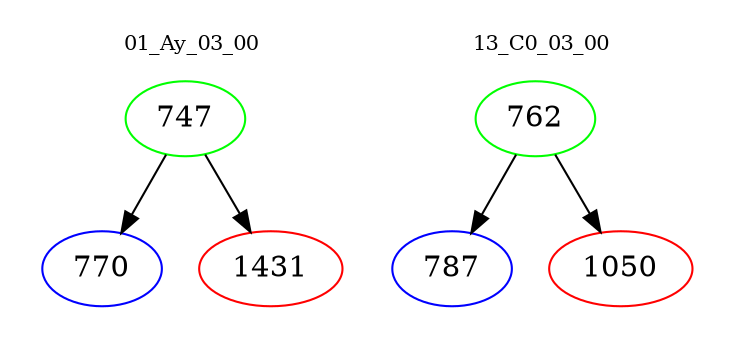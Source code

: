 digraph{
subgraph cluster_0 {
color = white
label = "01_Ay_03_00";
fontsize=10;
T0_747 [label="747", color="green"]
T0_747 -> T0_770 [color="black"]
T0_770 [label="770", color="blue"]
T0_747 -> T0_1431 [color="black"]
T0_1431 [label="1431", color="red"]
}
subgraph cluster_1 {
color = white
label = "13_C0_03_00";
fontsize=10;
T1_762 [label="762", color="green"]
T1_762 -> T1_787 [color="black"]
T1_787 [label="787", color="blue"]
T1_762 -> T1_1050 [color="black"]
T1_1050 [label="1050", color="red"]
}
}
